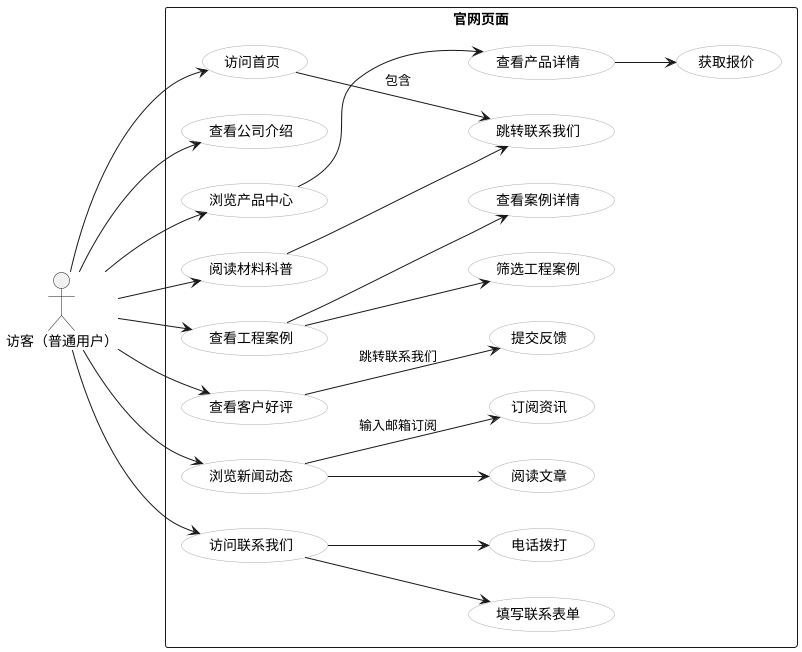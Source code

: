 @startuml 普通成员
left to right direction
skinparam packageStyle rectangle
skinparam usecase {
  BackgroundColor White
  BorderColor DarkGray
}

actor "访客（普通用户）" as User

rectangle "官网页面" {
  usecase "访问首页" as HomePage
  usecase "查看公司介绍" as AboutPage
  usecase "浏览产品中心" as ProductPage
  usecase "查看工程案例" as ProjectPage
  usecase "阅读材料科普" as MaterialPage
  usecase "查看客户好评" as ReviewPage
  usecase "浏览新闻动态" as NewsPage
  usecase "访问联系我们" as ContactPage
  
  ' 首页操作
  HomePage --> (跳转联系我们) : 包含
  
  ' 工程案例操作
  ProjectPage --> (筛选工程案例)
  ProjectPage --> (查看案例详情)
  
  ' 产品中心操作
  ProductPage --> (查看产品详情)
  (查看产品详情) --> (获取报价)
  
  ' 新闻动态操作
  NewsPage --> (阅读文章)
  NewsPage --> (订阅资讯) : 输入邮箱订阅
  
  ' 材料科普操作
  MaterialPage --> (跳转联系我们)
  
  ' 客户好评操作
  ReviewPage --> (提交反馈) : 跳转联系我们
  
  ' 联系我们操作
  ContactPage --> (填写联系表单)
  ContactPage --> (电话拨打)
}

' 用户与主页面关联
User --> HomePage
User --> AboutPage
User --> ProductPage
User --> ProjectPage
User --> MaterialPage
User --> ReviewPage
User --> NewsPage
User --> ContactPage
@enduml